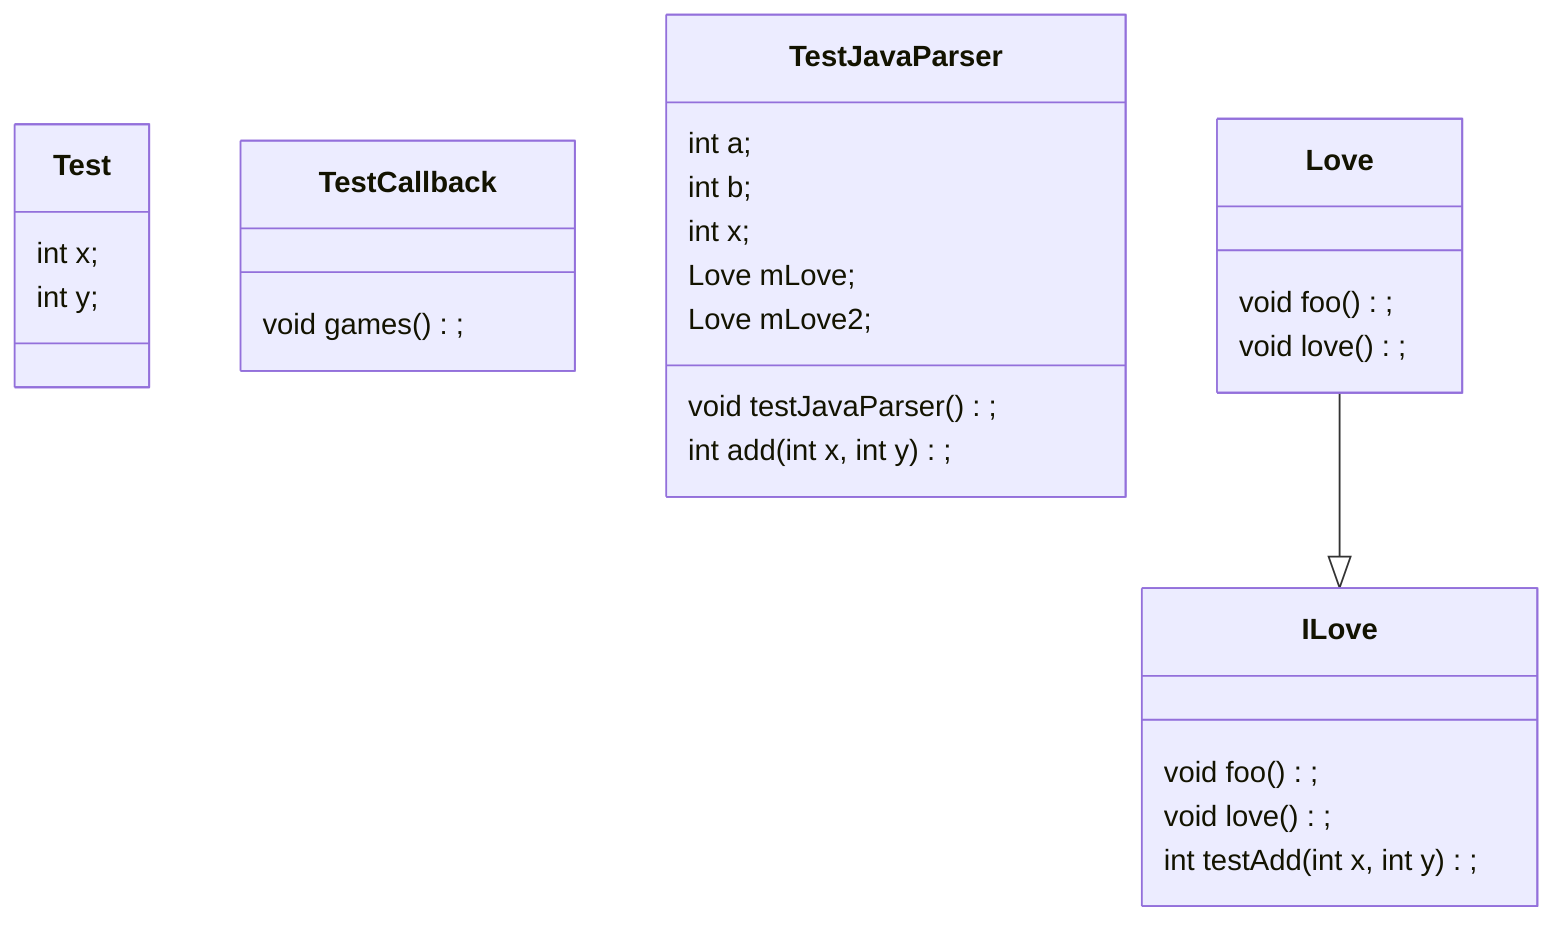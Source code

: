 classDiagram
class Test {
  int x;
  int y;
}
class TestCallback {
  void games();
}
class TestJavaParser {
  void testJavaParser();
  int add(int x, int y);
  int a;
  int b;
  int x;
  Love mLove;
  Love mLove2;
}
class ILove {
  void foo();
  void love();
  int testAdd(int x, int y);
}
class Love {
  void foo();
  void love();
}
Love --|> ILove